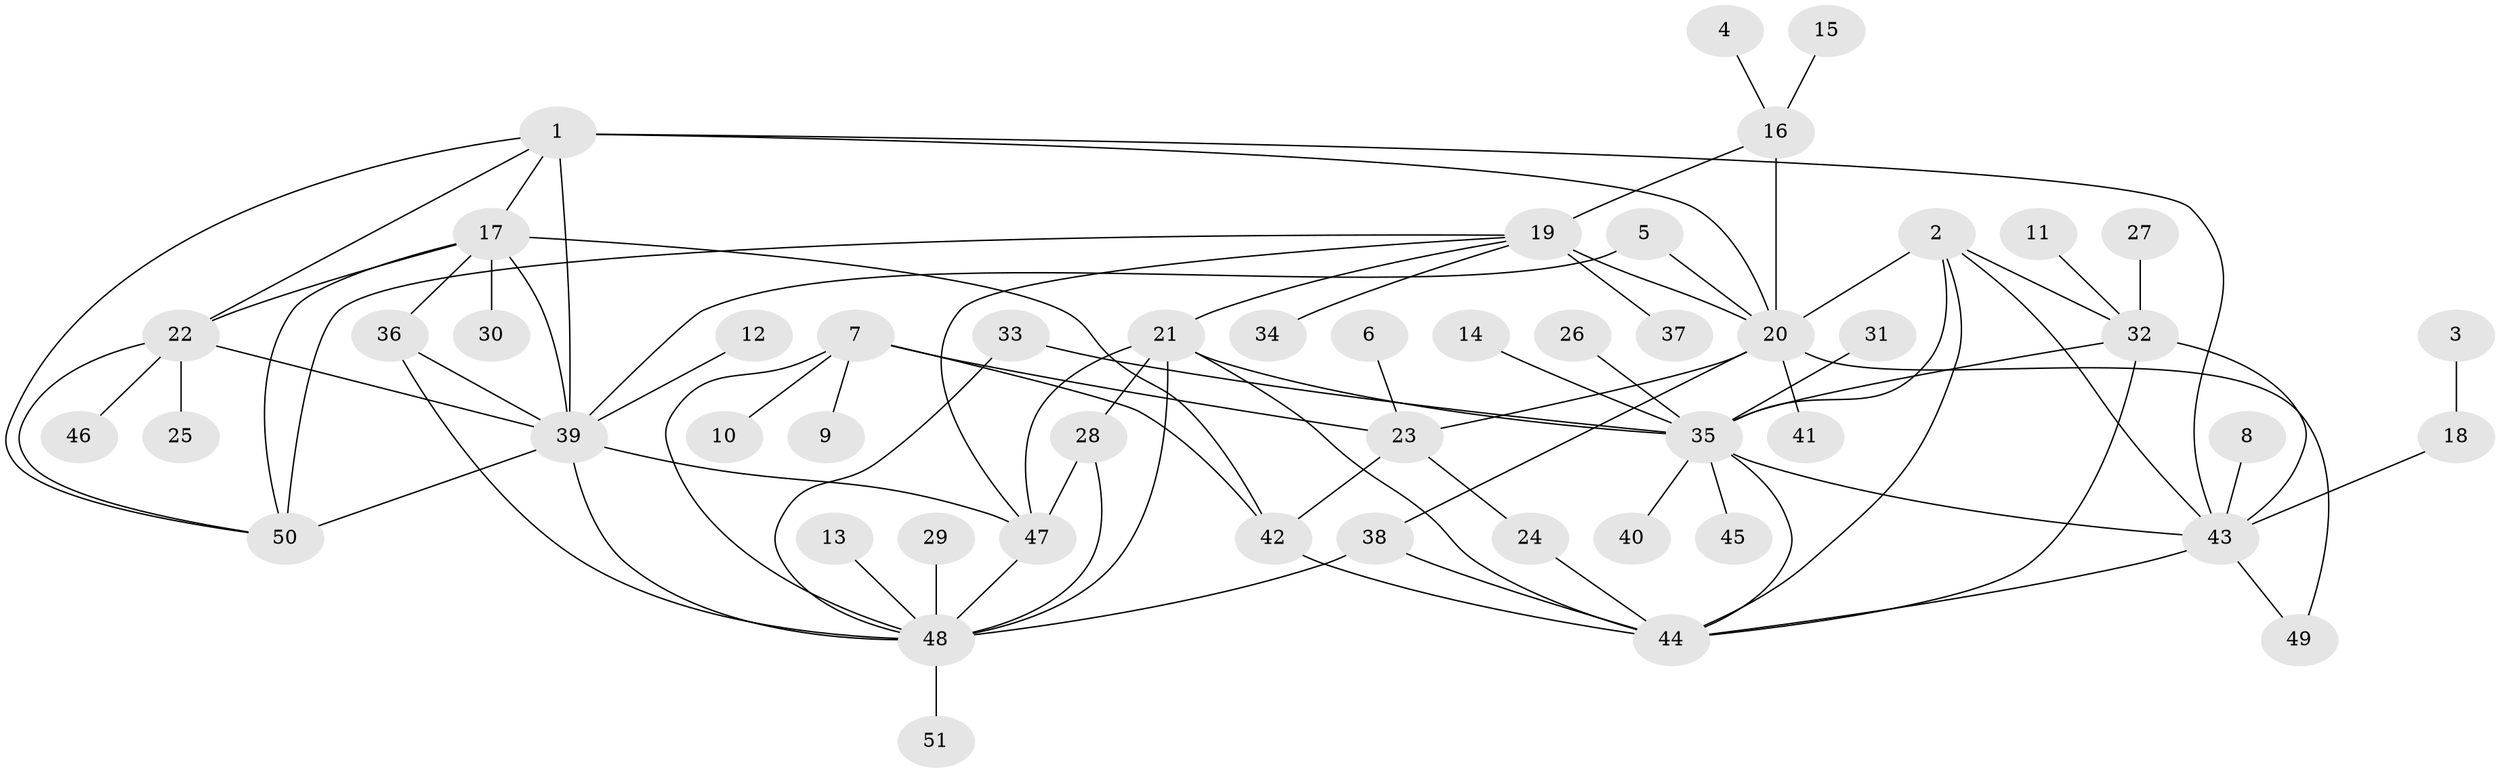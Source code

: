 // original degree distribution, {6: 0.049019607843137254, 8: 0.058823529411764705, 9: 0.00980392156862745, 5: 0.049019607843137254, 11: 0.0196078431372549, 10: 0.0196078431372549, 13: 0.00980392156862745, 7: 0.00980392156862745, 14: 0.00980392156862745, 4: 0.029411764705882353, 3: 0.058823529411764705, 1: 0.5490196078431373, 2: 0.12745098039215685}
// Generated by graph-tools (version 1.1) at 2025/37/03/04/25 23:37:43]
// undirected, 51 vertices, 85 edges
graph export_dot {
  node [color=gray90,style=filled];
  1;
  2;
  3;
  4;
  5;
  6;
  7;
  8;
  9;
  10;
  11;
  12;
  13;
  14;
  15;
  16;
  17;
  18;
  19;
  20;
  21;
  22;
  23;
  24;
  25;
  26;
  27;
  28;
  29;
  30;
  31;
  32;
  33;
  34;
  35;
  36;
  37;
  38;
  39;
  40;
  41;
  42;
  43;
  44;
  45;
  46;
  47;
  48;
  49;
  50;
  51;
  1 -- 17 [weight=1.0];
  1 -- 20 [weight=1.0];
  1 -- 22 [weight=1.0];
  1 -- 39 [weight=1.0];
  1 -- 43 [weight=1.0];
  1 -- 50 [weight=1.0];
  2 -- 20 [weight=1.0];
  2 -- 32 [weight=1.0];
  2 -- 35 [weight=1.0];
  2 -- 43 [weight=1.0];
  2 -- 44 [weight=1.0];
  3 -- 18 [weight=1.0];
  4 -- 16 [weight=1.0];
  5 -- 20 [weight=1.0];
  5 -- 39 [weight=1.0];
  6 -- 23 [weight=1.0];
  7 -- 9 [weight=1.0];
  7 -- 10 [weight=1.0];
  7 -- 23 [weight=4.0];
  7 -- 42 [weight=2.0];
  7 -- 48 [weight=1.0];
  8 -- 43 [weight=1.0];
  11 -- 32 [weight=1.0];
  12 -- 39 [weight=1.0];
  13 -- 48 [weight=1.0];
  14 -- 35 [weight=1.0];
  15 -- 16 [weight=1.0];
  16 -- 19 [weight=2.0];
  16 -- 20 [weight=4.0];
  17 -- 22 [weight=1.0];
  17 -- 30 [weight=1.0];
  17 -- 36 [weight=1.0];
  17 -- 39 [weight=1.0];
  17 -- 42 [weight=1.0];
  17 -- 50 [weight=1.0];
  18 -- 43 [weight=1.0];
  19 -- 20 [weight=2.0];
  19 -- 21 [weight=1.0];
  19 -- 34 [weight=1.0];
  19 -- 37 [weight=1.0];
  19 -- 47 [weight=1.0];
  19 -- 50 [weight=1.0];
  20 -- 23 [weight=1.0];
  20 -- 38 [weight=1.0];
  20 -- 41 [weight=1.0];
  20 -- 49 [weight=1.0];
  21 -- 28 [weight=2.0];
  21 -- 35 [weight=1.0];
  21 -- 44 [weight=1.0];
  21 -- 47 [weight=1.0];
  21 -- 48 [weight=1.0];
  22 -- 25 [weight=1.0];
  22 -- 39 [weight=1.0];
  22 -- 46 [weight=1.0];
  22 -- 50 [weight=1.0];
  23 -- 24 [weight=1.0];
  23 -- 42 [weight=2.0];
  24 -- 44 [weight=1.0];
  26 -- 35 [weight=1.0];
  27 -- 32 [weight=1.0];
  28 -- 47 [weight=2.0];
  28 -- 48 [weight=2.0];
  29 -- 48 [weight=1.0];
  31 -- 35 [weight=1.0];
  32 -- 35 [weight=1.0];
  32 -- 43 [weight=1.0];
  32 -- 44 [weight=1.0];
  33 -- 35 [weight=1.0];
  33 -- 48 [weight=1.0];
  35 -- 40 [weight=1.0];
  35 -- 43 [weight=1.0];
  35 -- 44 [weight=1.0];
  35 -- 45 [weight=1.0];
  36 -- 39 [weight=1.0];
  36 -- 48 [weight=1.0];
  38 -- 44 [weight=1.0];
  38 -- 48 [weight=1.0];
  39 -- 47 [weight=1.0];
  39 -- 48 [weight=1.0];
  39 -- 50 [weight=2.0];
  42 -- 44 [weight=1.0];
  43 -- 44 [weight=1.0];
  43 -- 49 [weight=1.0];
  47 -- 48 [weight=1.0];
  48 -- 51 [weight=1.0];
}
